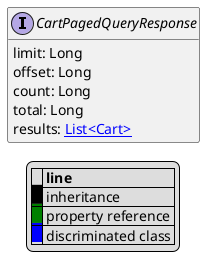 @startuml

hide empty fields
hide empty methods
legend
|= |= line |
|<back:black>   </back>| inheritance |
|<back:green>   </back>| property reference |
|<back:blue>   </back>| discriminated class |
endlegend
interface CartPagedQueryResponse [[CartPagedQueryResponse.svg]]  {
    limit: Long
    offset: Long
    count: Long
    total: Long
    results: [[Cart.svg List<Cart>]]
}






@enduml
